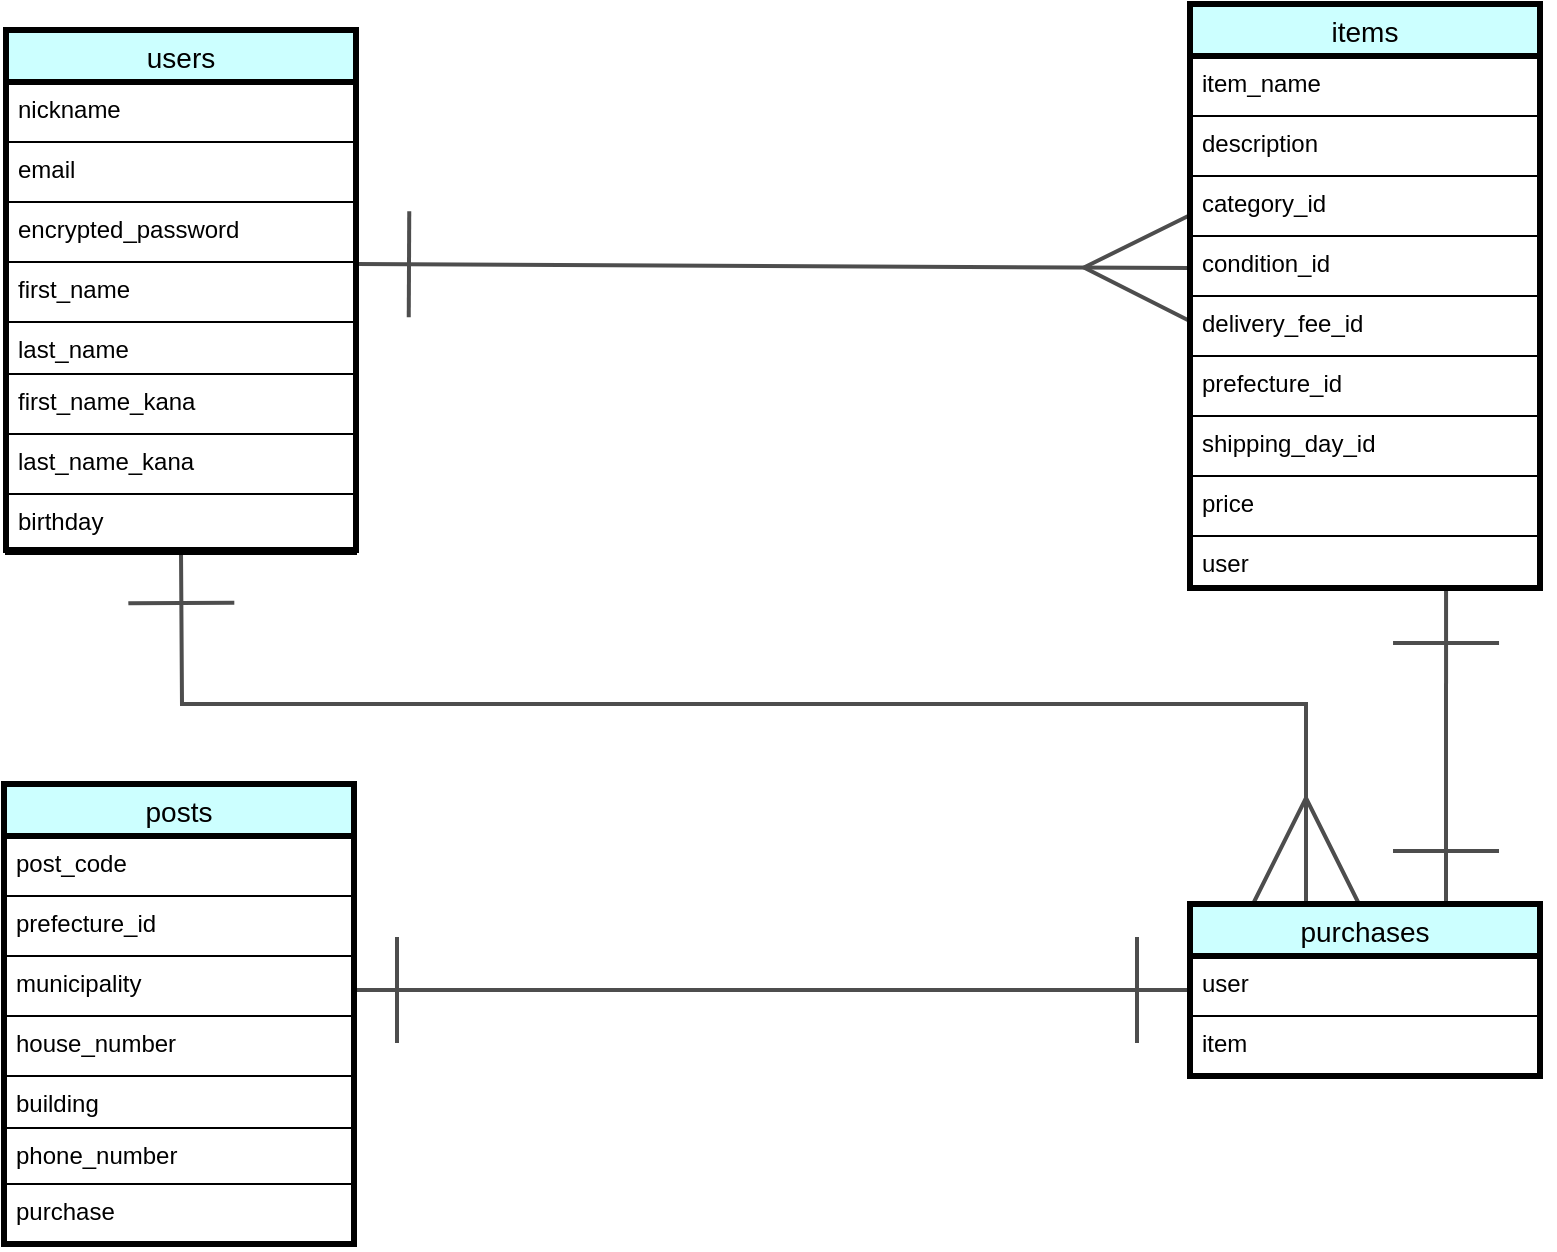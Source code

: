 <mxfile>
    <diagram id="tIhkFi5hQXkA4RfMiTf7" name="ページ1">
        <mxGraphModel dx="965" dy="893" grid="1" gridSize="10" guides="1" tooltips="1" connect="1" arrows="1" fold="1" page="1" pageScale="1" pageWidth="1169" pageHeight="827" math="0" shadow="0">
            <root>
                <mxCell id="0"/>
                <mxCell id="1" parent="0"/>
                <mxCell id="133" style="edgeStyle=none;html=1;exitX=1;exitY=0.5;exitDx=0;exitDy=0;endArrow=ERmany;endFill=0;startSize=50;endSize=50;startArrow=ERone;startFill=0;strokeWidth=2;strokeColor=#4D4D4D;entryX=0;entryY=0.5;entryDx=0;entryDy=0;" parent="1" edge="1">
                    <mxGeometry relative="1" as="geometry">
                        <mxPoint x="793" y="222" as="targetPoint"/>
                        <mxPoint x="376" y="220" as="sourcePoint"/>
                    </mxGeometry>
                </mxCell>
                <mxCell id="136" style="edgeStyle=none;html=1;startArrow=ERone;startFill=0;endArrow=ERone;endFill=0;startSize=50;endSize=50;strokeColor=#4D4D4D;strokeWidth=2;entryX=0.503;entryY=1.038;entryDx=0;entryDy=0;entryPerimeter=0;" parent="1" edge="1">
                    <mxGeometry relative="1" as="geometry">
                        <mxPoint x="921.025" y="382.988" as="targetPoint"/>
                        <mxPoint x="921" y="540" as="sourcePoint"/>
                    </mxGeometry>
                </mxCell>
                <mxCell id="138" style="edgeStyle=none;html=1;startArrow=ERone;startFill=0;endArrow=ERmany;endFill=0;startSize=50;endSize=50;strokeColor=#4D4D4D;strokeWidth=2;exitX=0.5;exitY=1;exitDx=0;exitDy=0;rounded=0;" parent="1" source="43" edge="1">
                    <mxGeometry relative="1" as="geometry">
                        <mxPoint x="851" y="540" as="targetPoint"/>
                        <mxPoint x="358.05" y="382.99" as="sourcePoint"/>
                        <Array as="points">
                            <mxPoint x="289" y="440"/>
                            <mxPoint x="851" y="440"/>
                        </Array>
                    </mxGeometry>
                </mxCell>
                <mxCell id="139" style="edgeStyle=none;rounded=0;html=1;startArrow=ERone;startFill=0;endArrow=ERone;endFill=0;startSize=50;endSize=50;strokeColor=#4D4D4D;strokeWidth=2;entryX=0;entryY=0.5;entryDx=0;entryDy=0;" parent="1" target="117" edge="1">
                    <mxGeometry relative="1" as="geometry">
                        <mxPoint x="370" y="583" as="sourcePoint"/>
                        <mxPoint x="780" y="620" as="targetPoint"/>
                        <Array as="points"/>
                    </mxGeometry>
                </mxCell>
                <mxCell id="140" value="" style="group" parent="1" vertex="1" connectable="0">
                    <mxGeometry x="201" y="103" width="175" height="322" as="geometry"/>
                </mxCell>
                <mxCell id="44" value="nickname" style="text;strokeColor=default;fillColor=default;spacingLeft=4;spacingRight=4;overflow=hidden;rotatable=0;points=[[0,0.5],[1,0.5]];portConstraint=eastwest;fontSize=12;container=0;" parent="140" vertex="1">
                    <mxGeometry y="26" width="175" height="30" as="geometry"/>
                </mxCell>
                <mxCell id="45" value="email" style="text;strokeColor=default;fillColor=default;spacingLeft=4;spacingRight=4;overflow=hidden;rotatable=0;points=[[0,0.5],[1,0.5]];portConstraint=eastwest;fontSize=12;container=0;" parent="140" vertex="1">
                    <mxGeometry y="56" width="175" height="30" as="geometry"/>
                </mxCell>
                <mxCell id="46" value="encrypted_password" style="text;strokeColor=default;fillColor=default;spacingLeft=4;spacingRight=4;overflow=hidden;rotatable=0;points=[[0,0.5],[1,0.5]];portConstraint=eastwest;fontSize=12;container=0;" parent="140" vertex="1">
                    <mxGeometry y="86" width="175" height="30" as="geometry"/>
                </mxCell>
                <mxCell id="64" value="first_name" style="text;strokeColor=default;fillColor=default;spacingLeft=4;spacingRight=4;overflow=hidden;rotatable=0;points=[[0,0.5],[1,0.5]];portConstraint=eastwest;fontSize=12;container=0;" parent="140" vertex="1">
                    <mxGeometry y="116" width="175" height="30" as="geometry"/>
                </mxCell>
                <mxCell id="66" value="last_name" style="text;strokeColor=default;fillColor=default;spacingLeft=4;spacingRight=4;overflow=hidden;rotatable=0;points=[[0,0.5],[1,0.5]];portConstraint=eastwest;fontSize=12;container=0;" parent="140" vertex="1">
                    <mxGeometry y="146" width="175" height="26" as="geometry"/>
                </mxCell>
                <mxCell id="65" value="first_name_kana" style="text;strokeColor=default;fillColor=default;spacingLeft=4;spacingRight=4;overflow=hidden;rotatable=0;points=[[0,0.5],[1,0.5]];portConstraint=eastwest;fontSize=12;container=0;" parent="140" vertex="1">
                    <mxGeometry y="172" width="175" height="30" as="geometry"/>
                </mxCell>
                <mxCell id="67" value="last_name_kana" style="text;strokeColor=default;fillColor=default;spacingLeft=4;spacingRight=4;overflow=hidden;rotatable=0;points=[[0,0.5],[1,0.5]];portConstraint=eastwest;fontSize=12;container=0;" parent="140" vertex="1">
                    <mxGeometry y="202" width="175" height="30" as="geometry"/>
                </mxCell>
                <mxCell id="68" value="birthday" style="text;strokeColor=default;fillColor=default;spacingLeft=4;spacingRight=4;overflow=hidden;rotatable=0;points=[[0,0.5],[1,0.5]];portConstraint=eastwest;fontSize=12;container=0;" parent="140" vertex="1">
                    <mxGeometry y="232" width="175" height="30" as="geometry"/>
                </mxCell>
                <mxCell id="43" value="users" style="swimlane;fontStyle=0;childLayout=stackLayout;horizontal=1;startSize=26;horizontalStack=0;resizeParent=1;resizeParentMax=0;resizeLast=0;collapsible=1;marginBottom=0;align=center;fontSize=14;strokeWidth=3;fillColor=#CCFFFF;container=0;" parent="140" vertex="1">
                    <mxGeometry width="175" height="260" as="geometry"/>
                </mxCell>
                <mxCell id="142" value="" style="group" parent="1" vertex="1" connectable="0">
                    <mxGeometry x="793" y="540" width="175" height="86" as="geometry"/>
                </mxCell>
                <mxCell id="118" value="user" style="text;strokeColor=default;fillColor=default;spacingLeft=4;spacingRight=4;overflow=hidden;rotatable=0;points=[[0,0.5],[1,0.5]];portConstraint=eastwest;fontSize=12;container=0;" parent="142" vertex="1">
                    <mxGeometry y="26" width="175" height="30" as="geometry"/>
                </mxCell>
                <mxCell id="119" value="item" style="text;strokeColor=default;fillColor=default;spacingLeft=4;spacingRight=4;overflow=hidden;rotatable=0;points=[[0,0.5],[1,0.5]];portConstraint=eastwest;fontSize=12;container=0;" parent="142" vertex="1">
                    <mxGeometry y="56" width="175" height="30" as="geometry"/>
                </mxCell>
                <mxCell id="117" value="purchases" style="swimlane;fontStyle=0;childLayout=stackLayout;horizontal=1;startSize=26;horizontalStack=0;resizeParent=1;resizeParentMax=0;resizeLast=0;collapsible=1;marginBottom=0;align=center;fontSize=14;strokeWidth=3;fillColor=#CCFFFF;container=0;" parent="142" vertex="1">
                    <mxGeometry width="175" height="86" as="geometry"/>
                </mxCell>
                <mxCell id="153" value="" style="group" parent="1" vertex="1" connectable="0">
                    <mxGeometry x="793" y="90" width="175" height="292" as="geometry"/>
                </mxCell>
                <mxCell id="75" value="item_name" style="text;strokeColor=default;fillColor=default;spacingLeft=4;spacingRight=4;overflow=hidden;rotatable=0;points=[[0,0.5],[1,0.5]];portConstraint=eastwest;fontSize=12;container=0;" parent="153" vertex="1">
                    <mxGeometry y="26" width="175" height="30" as="geometry"/>
                </mxCell>
                <mxCell id="76" value="description" style="text;strokeColor=default;fillColor=default;spacingLeft=4;spacingRight=4;overflow=hidden;rotatable=0;points=[[0,0.5],[1,0.5]];portConstraint=eastwest;fontSize=12;container=0;" parent="153" vertex="1">
                    <mxGeometry y="56" width="175" height="30" as="geometry"/>
                </mxCell>
                <mxCell id="77" value="category_id" style="text;strokeColor=default;fillColor=default;spacingLeft=4;spacingRight=4;overflow=hidden;rotatable=0;points=[[0,0.5],[1,0.5]];portConstraint=eastwest;fontSize=12;container=0;" parent="153" vertex="1">
                    <mxGeometry y="86" width="175" height="30" as="geometry"/>
                </mxCell>
                <mxCell id="79" value="condition_id" style="text;strokeColor=default;fillColor=default;spacingLeft=4;spacingRight=4;overflow=hidden;rotatable=0;points=[[0,0.5],[1,0.5]];portConstraint=eastwest;fontSize=12;container=0;" parent="153" vertex="1">
                    <mxGeometry y="116" width="175" height="30" as="geometry"/>
                </mxCell>
                <mxCell id="80" value="delivery_fee_id" style="text;strokeColor=default;fillColor=default;spacingLeft=4;spacingRight=4;overflow=hidden;rotatable=0;points=[[0,0.5],[1,0.5]];portConstraint=eastwest;fontSize=12;container=0;" parent="153" vertex="1">
                    <mxGeometry y="146" width="175" height="30" as="geometry"/>
                </mxCell>
                <mxCell id="81" value="prefecture_id" style="text;strokeColor=default;fillColor=default;spacingLeft=4;spacingRight=4;overflow=hidden;rotatable=0;points=[[0,0.5],[1,0.5]];portConstraint=eastwest;fontSize=12;container=0;" parent="153" vertex="1">
                    <mxGeometry y="176" width="175" height="30" as="geometry"/>
                </mxCell>
                <mxCell id="82" value="shipping_day_id" style="text;strokeColor=default;fillColor=default;spacingLeft=4;spacingRight=4;overflow=hidden;rotatable=0;points=[[0,0.5],[1,0.5]];portConstraint=eastwest;fontSize=12;container=0;" parent="153" vertex="1">
                    <mxGeometry y="206" width="175" height="30" as="geometry"/>
                </mxCell>
                <mxCell id="83" value="price" style="text;strokeColor=default;fillColor=default;spacingLeft=4;spacingRight=4;overflow=hidden;rotatable=0;points=[[0,0.5],[1,0.5]];portConstraint=eastwest;fontSize=12;container=0;" parent="153" vertex="1">
                    <mxGeometry y="236" width="175" height="30" as="geometry"/>
                </mxCell>
                <mxCell id="78" value="user" style="text;strokeColor=default;fillColor=default;spacingLeft=4;spacingRight=4;overflow=hidden;rotatable=0;points=[[0,0.5],[1,0.5]];portConstraint=eastwest;fontSize=12;container=0;" parent="153" vertex="1">
                    <mxGeometry y="266" width="175" height="26" as="geometry"/>
                </mxCell>
                <mxCell id="73" value="items" style="swimlane;fontStyle=0;childLayout=stackLayout;horizontal=1;startSize=26;horizontalStack=0;resizeParent=1;resizeParentMax=0;resizeLast=0;collapsible=1;marginBottom=0;align=center;fontSize=14;strokeWidth=3;fillColor=#CCFFFF;container=0;" parent="153" vertex="1">
                    <mxGeometry width="175" height="292" as="geometry"/>
                </mxCell>
                <mxCell id="107" value="post_code" style="text;strokeColor=default;fillColor=default;spacingLeft=4;spacingRight=4;overflow=hidden;rotatable=0;points=[[0,0.5],[1,0.5]];portConstraint=eastwest;fontSize=12;container=0;" parent="1" vertex="1">
                    <mxGeometry x="200" y="506" width="175" height="30" as="geometry"/>
                </mxCell>
                <mxCell id="108" value="prefecture_id" style="text;strokeColor=default;fillColor=default;spacingLeft=4;spacingRight=4;overflow=hidden;rotatable=0;points=[[0,0.5],[1,0.5]];portConstraint=eastwest;fontSize=12;container=0;" parent="1" vertex="1">
                    <mxGeometry x="200" y="536" width="175" height="30" as="geometry"/>
                </mxCell>
                <mxCell id="109" value="municipality" style="text;strokeColor=default;fillColor=default;spacingLeft=4;spacingRight=4;overflow=hidden;rotatable=0;points=[[0,0.5],[1,0.5]];portConstraint=eastwest;fontSize=12;container=0;" parent="1" vertex="1">
                    <mxGeometry x="200" y="566" width="175" height="30" as="geometry"/>
                </mxCell>
                <mxCell id="110" value="house_number" style="text;strokeColor=default;fillColor=default;spacingLeft=4;spacingRight=4;overflow=hidden;rotatable=0;points=[[0,0.5],[1,0.5]];portConstraint=eastwest;fontSize=12;container=0;" parent="1" vertex="1">
                    <mxGeometry x="200" y="596" width="175" height="30" as="geometry"/>
                </mxCell>
                <mxCell id="111" value="building" style="text;strokeColor=default;fillColor=default;spacingLeft=4;spacingRight=4;overflow=hidden;rotatable=0;points=[[0,0.5],[1,0.5]];portConstraint=eastwest;fontSize=12;container=0;" parent="1" vertex="1">
                    <mxGeometry x="200" y="626" width="175" height="26" as="geometry"/>
                </mxCell>
                <mxCell id="112" value="phone_number" style="text;strokeColor=default;fillColor=default;spacingLeft=4;spacingRight=4;overflow=hidden;rotatable=0;points=[[0,0.5],[1,0.5]];portConstraint=eastwest;fontSize=12;container=0;" parent="1" vertex="1">
                    <mxGeometry x="200" y="652" width="175" height="28" as="geometry"/>
                </mxCell>
                <mxCell id="177" value="purchase" style="text;strokeColor=default;fillColor=default;spacingLeft=4;spacingRight=4;overflow=hidden;rotatable=0;points=[[0,0.5],[1,0.5]];portConstraint=eastwest;fontSize=12;container=0;" vertex="1" parent="1">
                    <mxGeometry x="200" y="680" width="175" height="30" as="geometry"/>
                </mxCell>
                <mxCell id="106" value="posts" style="swimlane;fontStyle=0;childLayout=stackLayout;horizontal=1;startSize=26;horizontalStack=0;resizeParent=1;resizeParentMax=0;resizeLast=0;collapsible=1;marginBottom=0;align=center;fontSize=14;strokeWidth=3;fillColor=#CCFFFF;container=0;" parent="1" vertex="1">
                    <mxGeometry x="200" y="480" width="175" height="230" as="geometry"/>
                </mxCell>
            </root>
        </mxGraphModel>
    </diagram>
</mxfile>